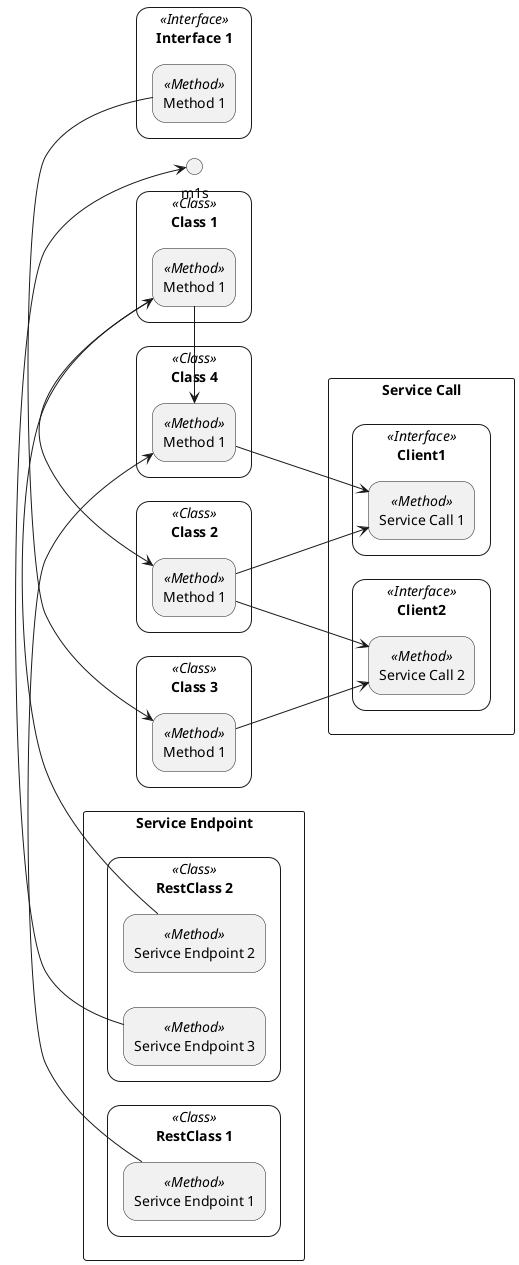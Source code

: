 @startuml
left to right direction
skinparam rectangle {
    roundCorner<<Class>> 25
}
skinparam rectangle {
    roundCorner<<Interface>> 25
}
skinparam rectangle {
    roundCorner<<Method>> 25
}
rectangle "Service Endpoint" as se {
    rectangle "RestClass 2" <<Class>> {
        rectangle "Serivce Endpoint 2" <<Method>> as se1
        rectangle "Serivce Endpoint 3" <<Method>> as se2
    }
    rectangle "RestClass 1" <<Class>> {
        rectangle "Serivce Endpoint 1" <<Method>> as se3
    }
}

rectangle "Interface 1" <<Interface>> {
    rectangle "Method 1" <<Method>> as m1
}
rectangle "Class 1" <<Class>> {
    rectangle "Method 1" <<Method>> as c2m1
}
rectangle "Class 2" <<Class>> {
    rectangle "Method 1" <<Method>> as c3m1
}
rectangle "Class 3" <<Class>> {
    rectangle "Method 1" <<Method>> as c4m1
}
rectangle "Class 4" <<Class>> {
    rectangle "Method 1" <<Method>> as c5m1
}

rectangle "Service Call" {
    rectangle "Client2" <<Interface>> {
	    rectangle "Service Call 2" <<Method>> as sc1
    }
    rectangle "Client1" <<Interface>> {
	    rectangle "Service Call 1" <<Method>> as sc2
    }
}
se3 -> c5m1
se1 -> c2m1
se2 -> m1s
c2m1 -> c3m1
c2m1 -> c5m1
m1 -> c4m1
c5m1 -d-> sc2
c4m1 -d-> sc1
c3m1 -d-> sc2
c3m1 -d-> sc1
@enduml